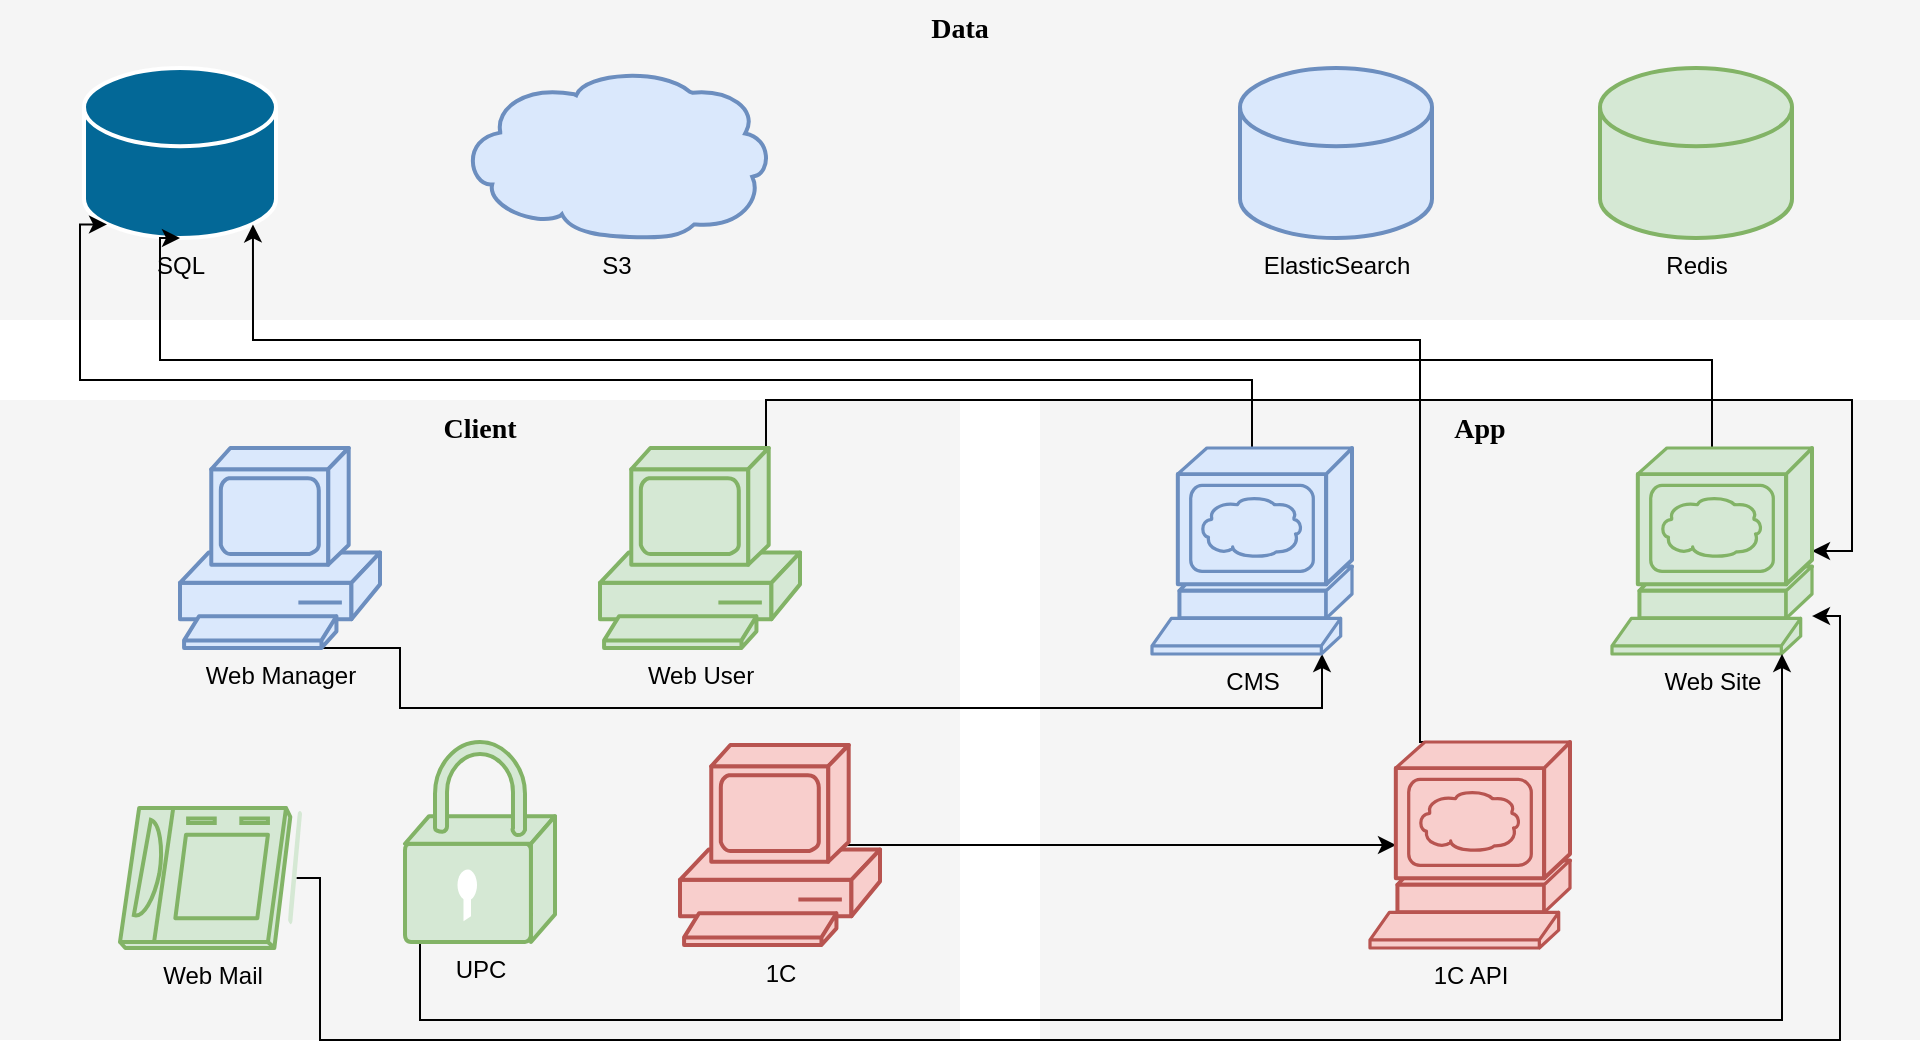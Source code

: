 <mxfile version="13.8.9-1" type="github">
  <diagram name="Page-1" id="c37626ed-c26b-45fb-9056-f9ebc6bb27b6">
    <mxGraphModel dx="1355" dy="799" grid="1" gridSize="10" guides="1" tooltips="1" connect="1" arrows="1" fold="1" page="1" pageScale="1" pageWidth="1100" pageHeight="850" background="#ffffff" math="0" shadow="0">
      <root>
        <mxCell id="0" />
        <mxCell id="1" parent="0" />
        <mxCell id="1c7a67bf8fd3230f-83" value="Data" style="whiteSpace=wrap;html=1;rounded=0;shadow=0;comic=0;strokeWidth=1;fontFamily=Verdana;fontSize=14;fillColor=#f5f5f5;strokeColor=none;verticalAlign=top;fontStyle=1" parent="1" vertex="1">
          <mxGeometry x="40" y="40" width="960" height="160" as="geometry" />
        </mxCell>
        <mxCell id="1c7a67bf8fd3230f-82" value="App" style="whiteSpace=wrap;html=1;rounded=0;shadow=0;comic=0;strokeWidth=1;fontFamily=Verdana;fontSize=14;fillColor=#f5f5f5;strokeColor=none;fontStyle=1;verticalAlign=top;" parent="1" vertex="1">
          <mxGeometry x="560" y="240" width="440" height="320" as="geometry" />
        </mxCell>
        <mxCell id="1c7a67bf8fd3230f-80" value="Client" style="whiteSpace=wrap;html=1;rounded=0;shadow=0;comic=0;strokeWidth=1;fontFamily=Verdana;fontSize=14;fillColor=#f5f5f5;strokeColor=none;fontStyle=1;verticalAlign=top;" parent="1" vertex="1">
          <mxGeometry x="40" y="240" width="480" height="320" as="geometry" />
        </mxCell>
        <mxCell id="1c7a67bf8fd3230f-37" style="edgeStyle=none;html=1;labelBackgroundColor=none;startFill=0;endArrow=none;endFill=0;strokeWidth=2;fontFamily=Verdana;fontSize=12;" parent="1" edge="1">
          <mxGeometry relative="1" as="geometry">
            <mxPoint x="784" y="370.548" as="sourcePoint" />
          </mxGeometry>
        </mxCell>
        <mxCell id="1c7a67bf8fd3230f-38" style="edgeStyle=none;html=1;labelBackgroundColor=none;startFill=0;endArrow=none;endFill=0;strokeWidth=2;fontFamily=Verdana;fontSize=12;" parent="1" edge="1">
          <mxGeometry relative="1" as="geometry">
            <mxPoint x="978.329" y="396" as="sourcePoint" />
          </mxGeometry>
        </mxCell>
        <mxCell id="1c7a67bf8fd3230f-39" style="edgeStyle=none;html=1;labelBackgroundColor=none;startFill=0;endArrow=none;endFill=0;strokeWidth=2;fontFamily=Verdana;fontSize=12;" parent="1" edge="1">
          <mxGeometry relative="1" as="geometry">
            <mxPoint x="1129.235" y="396" as="sourcePoint" />
          </mxGeometry>
        </mxCell>
        <mxCell id="1c7a67bf8fd3230f-40" style="edgeStyle=none;html=1;labelBackgroundColor=none;startFill=0;endArrow=none;endFill=0;strokeWidth=2;fontFamily=Verdana;fontSize=12;" parent="1" edge="1">
          <mxGeometry relative="1" as="geometry">
            <mxPoint x="1350" y="370" as="sourcePoint" />
          </mxGeometry>
        </mxCell>
        <mxCell id="1c7a67bf8fd3230f-41" style="edgeStyle=none;html=1;labelBackgroundColor=none;startFill=0;endArrow=none;endFill=0;strokeWidth=2;fontFamily=Verdana;fontSize=12;" parent="1" edge="1">
          <mxGeometry relative="1" as="geometry">
            <mxPoint x="1250" y="523" as="targetPoint" />
          </mxGeometry>
        </mxCell>
        <mxCell id="1c7a67bf8fd3230f-45" style="edgeStyle=none;html=1;labelBackgroundColor=none;startFill=0;endArrow=none;endFill=0;strokeWidth=2;fontFamily=Verdana;fontSize=12;" parent="1" edge="1">
          <mxGeometry relative="1" as="geometry">
            <mxPoint x="1030" y="523" as="sourcePoint" />
          </mxGeometry>
        </mxCell>
        <mxCell id="1c7a67bf8fd3230f-49" style="edgeStyle=none;html=1;labelBackgroundColor=none;startFill=0;endArrow=none;endFill=0;strokeWidth=2;fontFamily=Verdana;fontSize=12;" parent="1" edge="1">
          <mxGeometry relative="1" as="geometry">
            <mxPoint x="1030" y="555.12" as="sourcePoint" />
          </mxGeometry>
        </mxCell>
        <mxCell id="1c7a67bf8fd3230f-50" style="edgeStyle=none;html=1;labelBackgroundColor=none;startFill=0;endArrow=none;endFill=0;strokeWidth=2;fontFamily=Verdana;fontSize=12;" parent="1" edge="1">
          <mxGeometry relative="1" as="geometry">
            <mxPoint x="1152.324" y="620" as="targetPoint" />
          </mxGeometry>
        </mxCell>
        <mxCell id="1c7a67bf8fd3230f-64" style="edgeStyle=none;html=1;labelBackgroundColor=none;startFill=0;endArrow=none;endFill=0;strokeWidth=2;fontFamily=Verdana;fontSize=12;" parent="1" edge="1">
          <mxGeometry relative="1" as="geometry">
            <mxPoint x="720" y="518.44" as="sourcePoint" />
          </mxGeometry>
        </mxCell>
        <mxCell id="1c7a67bf8fd3230f-65" style="edgeStyle=none;html=1;labelBackgroundColor=none;startFill=0;endArrow=none;endFill=0;strokeWidth=2;fontFamily=Verdana;fontSize=12;" parent="1" edge="1">
          <mxGeometry relative="1" as="geometry">
            <mxPoint x="720" y="536.157" as="sourcePoint" />
          </mxGeometry>
        </mxCell>
        <mxCell id="1c7a67bf8fd3230f-42" style="edgeStyle=none;html=1;labelBackgroundColor=none;startFill=0;endArrow=none;endFill=0;strokeWidth=2;fontFamily=Verdana;fontSize=12;" parent="1" edge="1">
          <mxGeometry relative="1" as="geometry">
            <mxPoint x="1382" y="523" as="targetPoint" />
          </mxGeometry>
        </mxCell>
        <mxCell id="1c7a67bf8fd3230f-43" style="edgeStyle=none;html=1;labelBackgroundColor=none;startFill=0;endArrow=none;endFill=0;strokeWidth=2;fontFamily=Verdana;fontSize=12;" parent="1" edge="1">
          <mxGeometry relative="1" as="geometry">
            <mxPoint x="1470" y="479.23" as="targetPoint" />
          </mxGeometry>
        </mxCell>
        <mxCell id="1c7a67bf8fd3230f-44" style="edgeStyle=none;html=1;labelBackgroundColor=none;startFill=0;endArrow=none;endFill=0;strokeWidth=2;fontFamily=Verdana;fontSize=12;" parent="1" edge="1">
          <mxGeometry relative="1" as="geometry">
            <mxPoint x="1521" y="560.08" as="targetPoint" />
          </mxGeometry>
        </mxCell>
        <mxCell id="1c7a67bf8fd3230f-51" style="edgeStyle=none;html=1;labelBackgroundColor=none;startFill=0;endArrow=none;endFill=0;strokeWidth=2;fontFamily=Verdana;fontSize=12;" parent="1" edge="1">
          <mxGeometry relative="1" as="geometry">
            <mxPoint x="1417.391" y="556" as="sourcePoint" />
          </mxGeometry>
        </mxCell>
        <mxCell id="1c7a67bf8fd3230f-66" style="edgeStyle=none;html=1;labelBackgroundColor=none;startFill=0;endArrow=none;endFill=0;strokeWidth=2;fontFamily=Verdana;fontSize=12;" parent="1" edge="1">
          <mxGeometry relative="1" as="geometry">
            <mxPoint x="787.972" y="942" as="sourcePoint" />
          </mxGeometry>
        </mxCell>
        <mxCell id="1c7a67bf8fd3230f-60" style="edgeStyle=none;html=1;labelBackgroundColor=none;startFill=0;endArrow=none;endFill=0;strokeWidth=2;fontFamily=Verdana;fontSize=12;" parent="1" edge="1">
          <mxGeometry relative="1" as="geometry">
            <mxPoint x="1099.166" y="1007" as="targetPoint" />
          </mxGeometry>
        </mxCell>
        <mxCell id="1c7a67bf8fd3230f-69" style="edgeStyle=none;html=1;labelBackgroundColor=none;startFill=0;endArrow=none;endFill=0;strokeWidth=2;fontFamily=Verdana;fontSize=12;" parent="1" edge="1">
          <mxGeometry relative="1" as="geometry">
            <mxPoint x="1050" y="922.4" as="sourcePoint" />
          </mxGeometry>
        </mxCell>
        <mxCell id="1c7a67bf8fd3230f-70" style="edgeStyle=none;html=1;labelBackgroundColor=none;startFill=0;endArrow=none;endFill=0;strokeWidth=2;fontFamily=Verdana;fontSize=12;" parent="1" edge="1">
          <mxGeometry relative="1" as="geometry">
            <mxPoint x="954.039" y="1126" as="targetPoint" />
          </mxGeometry>
        </mxCell>
        <mxCell id="1c7a67bf8fd3230f-59" style="edgeStyle=none;html=1;labelBackgroundColor=none;startFill=0;endArrow=none;endFill=0;strokeWidth=2;fontFamily=Verdana;fontSize=12;" parent="1" edge="1">
          <mxGeometry relative="1" as="geometry">
            <mxPoint x="1460" y="1010.393" as="targetPoint" />
          </mxGeometry>
        </mxCell>
        <mxCell id="1c7a67bf8fd3230f-67" style="edgeStyle=none;html=1;labelBackgroundColor=none;startFill=0;endArrow=none;endFill=0;strokeWidth=2;fontFamily=Verdana;fontSize=12;" parent="1" edge="1">
          <mxGeometry relative="1" as="geometry">
            <mxPoint x="724" y="1040" as="sourcePoint" />
          </mxGeometry>
        </mxCell>
        <mxCell id="1c7a67bf8fd3230f-68" style="edgeStyle=none;html=1;labelBackgroundColor=none;startFill=0;endArrow=none;endFill=0;strokeWidth=2;fontFamily=Verdana;fontSize=12;" parent="1" edge="1">
          <mxGeometry relative="1" as="geometry">
            <mxPoint x="724" y="1055.026" as="sourcePoint" />
          </mxGeometry>
        </mxCell>
        <mxCell id="1c7a67bf8fd3230f-78" style="edgeStyle=none;html=1;labelBackgroundColor=none;startFill=0;endArrow=none;endFill=0;strokeWidth=2;fontFamily=Verdana;fontSize=12;" parent="1" edge="1">
          <mxGeometry relative="1" as="geometry">
            <mxPoint x="763.279" y="1083" as="sourcePoint" />
          </mxGeometry>
        </mxCell>
        <mxCell id="1c7a67bf8fd3230f-79" style="edgeStyle=none;html=1;labelBackgroundColor=none;startFill=0;endArrow=none;endFill=0;strokeWidth=2;fontFamily=Verdana;fontSize=12;" parent="1" edge="1">
          <mxGeometry relative="1" as="geometry">
            <mxPoint x="749.799" y="1083" as="sourcePoint" />
          </mxGeometry>
        </mxCell>
        <mxCell id="1c7a67bf8fd3230f-75" style="edgeStyle=none;html=1;labelBackgroundColor=none;startFill=0;endArrow=none;endFill=0;strokeWidth=2;fontFamily=Verdana;fontSize=12;" parent="1" edge="1">
          <mxGeometry relative="1" as="geometry">
            <mxPoint x="1133.414" y="1093" as="sourcePoint" />
          </mxGeometry>
        </mxCell>
        <mxCell id="1c7a67bf8fd3230f-76" style="edgeStyle=none;html=1;labelBackgroundColor=none;startFill=0;endArrow=none;endFill=0;strokeWidth=2;fontFamily=Verdana;fontSize=12;" parent="1" edge="1">
          <mxGeometry relative="1" as="geometry">
            <mxPoint x="1116.576" y="1093" as="sourcePoint" />
          </mxGeometry>
        </mxCell>
        <mxCell id="1c7a67bf8fd3230f-77" style="edgeStyle=none;html=1;labelBackgroundColor=none;startFill=0;endArrow=none;endFill=0;strokeWidth=2;fontFamily=Verdana;fontSize=12;" parent="1" edge="1">
          <mxGeometry relative="1" as="geometry">
            <mxPoint x="1102.66" y="1093" as="sourcePoint" />
          </mxGeometry>
        </mxCell>
        <mxCell id="1c7a67bf8fd3230f-71" style="edgeStyle=none;html=1;labelBackgroundColor=none;startFill=0;endArrow=none;endFill=0;strokeWidth=2;fontFamily=Verdana;fontSize=12;" parent="1" edge="1">
          <mxGeometry relative="1" as="geometry">
            <mxPoint x="1383" y="1050" as="targetPoint" />
          </mxGeometry>
        </mxCell>
        <mxCell id="1c7a67bf8fd3230f-72" style="edgeStyle=none;html=1;labelBackgroundColor=none;startFill=0;endArrow=none;endFill=0;strokeWidth=2;fontFamily=Verdana;fontSize=12;" parent="1" edge="1">
          <mxGeometry relative="1" as="geometry">
            <mxPoint x="1460" y="1072.611" as="sourcePoint" />
          </mxGeometry>
        </mxCell>
        <mxCell id="1c7a67bf8fd3230f-73" style="edgeStyle=none;html=1;labelBackgroundColor=none;startFill=0;endArrow=none;endFill=0;strokeWidth=2;fontFamily=Verdana;fontSize=12;" parent="1" edge="1">
          <mxGeometry relative="1" as="geometry">
            <mxPoint x="1514.822" y="1093" as="sourcePoint" />
          </mxGeometry>
        </mxCell>
        <mxCell id="1c7a67bf8fd3230f-74" style="edgeStyle=none;html=1;labelBackgroundColor=none;startFill=0;endArrow=none;endFill=0;strokeWidth=2;fontFamily=Verdana;fontSize=12;" parent="1" edge="1">
          <mxGeometry relative="1" as="geometry">
            <mxPoint x="1486.712" y="1093" as="sourcePoint" />
          </mxGeometry>
        </mxCell>
        <mxCell id="1c7a67bf8fd3230f-55" style="edgeStyle=none;html=1;labelBackgroundColor=none;startFill=0;endArrow=none;endFill=0;strokeWidth=2;fontFamily=Verdana;fontSize=12;" parent="1" edge="1">
          <mxGeometry relative="1" as="geometry">
            <mxPoint x="916.075" y="683" as="sourcePoint" />
          </mxGeometry>
        </mxCell>
        <mxCell id="1c7a67bf8fd3230f-54" style="edgeStyle=none;html=1;labelBackgroundColor=none;startFill=0;endArrow=none;endFill=0;strokeWidth=2;fontFamily=Verdana;fontSize=12;" parent="1" edge="1">
          <mxGeometry relative="1" as="geometry">
            <mxPoint x="1176.116" y="673" as="sourcePoint" />
          </mxGeometry>
        </mxCell>
        <mxCell id="1c7a67bf8fd3230f-52" style="edgeStyle=none;html=1;labelBackgroundColor=none;startFill=0;endArrow=none;endFill=0;strokeWidth=2;fontFamily=Verdana;fontSize=12;" parent="1" edge="1">
          <mxGeometry relative="1" as="geometry">
            <mxPoint x="1500" y="671.604" as="sourcePoint" />
          </mxGeometry>
        </mxCell>
        <mxCell id="BhH3KAKB16STnTIF-opn-1" value="SQL" style="shape=mxgraph.cisco.storage.relational_database;html=1;pointerEvents=1;dashed=0;fillColor=#036897;strokeColor=#ffffff;strokeWidth=2;verticalLabelPosition=bottom;verticalAlign=top;align=center;outlineConnect=0;" parent="1" vertex="1">
          <mxGeometry x="82" y="74" width="96" height="85" as="geometry" />
        </mxCell>
        <mxCell id="BhH3KAKB16STnTIF-opn-2" value="ElasticSearch" style="shape=mxgraph.cisco.storage.relational_database;html=1;pointerEvents=1;dashed=0;fillColor=#dae8fc;strokeColor=#6c8ebf;strokeWidth=2;verticalLabelPosition=bottom;verticalAlign=top;align=center;outlineConnect=0;" parent="1" vertex="1">
          <mxGeometry x="660" y="74" width="96" height="85" as="geometry" />
        </mxCell>
        <mxCell id="BhH3KAKB16STnTIF-opn-3" value="Redis" style="shape=mxgraph.cisco.storage.relational_database;html=1;pointerEvents=1;dashed=0;fillColor=#d5e8d4;strokeColor=#82b366;strokeWidth=2;verticalLabelPosition=bottom;verticalAlign=top;align=center;outlineConnect=0;" parent="1" vertex="1">
          <mxGeometry x="840" y="74" width="96" height="85" as="geometry" />
        </mxCell>
        <mxCell id="BhH3KAKB16STnTIF-opn-15" style="edgeStyle=orthogonalEdgeStyle;rounded=0;orthogonalLoop=1;jettySize=auto;html=1;exitX=0.5;exitY=1;exitDx=0;exitDy=0;exitPerimeter=0;entryX=0.85;entryY=1;entryDx=0;entryDy=0;entryPerimeter=0;" parent="1" source="BhH3KAKB16STnTIF-opn-5" target="BhH3KAKB16STnTIF-opn-8" edge="1">
          <mxGeometry relative="1" as="geometry">
            <Array as="points">
              <mxPoint x="240" y="364" />
              <mxPoint x="240" y="394" />
              <mxPoint x="701" y="394" />
            </Array>
          </mxGeometry>
        </mxCell>
        <mxCell id="BhH3KAKB16STnTIF-opn-5" value="Web Manager" style="shape=mxgraph.cisco.computers_and_peripherals.pc;html=1;pointerEvents=1;dashed=0;fillColor=#dae8fc;strokeColor=#6c8ebf;strokeWidth=2;verticalLabelPosition=bottom;verticalAlign=top;align=center;outlineConnect=0;" parent="1" vertex="1">
          <mxGeometry x="130" y="264" width="100" height="100" as="geometry" />
        </mxCell>
        <mxCell id="BhH3KAKB16STnTIF-opn-14" style="edgeStyle=orthogonalEdgeStyle;rounded=0;orthogonalLoop=1;jettySize=auto;html=1;exitX=0.83;exitY=0.5;exitDx=0;exitDy=0;exitPerimeter=0;entryX=1;entryY=0.5;entryDx=0;entryDy=0;entryPerimeter=0;" parent="1" source="BhH3KAKB16STnTIF-opn-7" target="BhH3KAKB16STnTIF-opn-9" edge="1">
          <mxGeometry relative="1" as="geometry">
            <Array as="points">
              <mxPoint x="423" y="240" />
              <mxPoint x="966" y="240" />
              <mxPoint x="966" y="316" />
            </Array>
          </mxGeometry>
        </mxCell>
        <mxCell id="BhH3KAKB16STnTIF-opn-7" value="Web User" style="shape=mxgraph.cisco.computers_and_peripherals.pc;html=1;pointerEvents=1;dashed=0;fillColor=#d5e8d4;strokeColor=#82b366;strokeWidth=2;verticalLabelPosition=bottom;verticalAlign=top;align=center;outlineConnect=0;" parent="1" vertex="1">
          <mxGeometry x="340" y="264" width="100" height="100" as="geometry" />
        </mxCell>
        <mxCell id="BhH3KAKB16STnTIF-opn-16" style="edgeStyle=orthogonalEdgeStyle;rounded=0;orthogonalLoop=1;jettySize=auto;html=1;exitX=0.5;exitY=0;exitDx=0;exitDy=0;exitPerimeter=0;entryX=0.12;entryY=0.92;entryDx=0;entryDy=0;entryPerimeter=0;" parent="1" source="BhH3KAKB16STnTIF-opn-8" target="BhH3KAKB16STnTIF-opn-1" edge="1">
          <mxGeometry relative="1" as="geometry">
            <Array as="points">
              <mxPoint x="666" y="230" />
              <mxPoint x="80" y="230" />
              <mxPoint x="80" y="152" />
            </Array>
          </mxGeometry>
        </mxCell>
        <mxCell id="BhH3KAKB16STnTIF-opn-8" value="CMS" style="shape=mxgraph.cisco.servers.www_server;html=1;pointerEvents=1;dashed=0;fillColor=#dae8fc;strokeColor=#6c8ebf;strokeWidth=2;verticalLabelPosition=bottom;verticalAlign=top;align=center;outlineConnect=0;" parent="1" vertex="1">
          <mxGeometry x="616" y="264" width="100" height="103" as="geometry" />
        </mxCell>
        <mxCell id="BhH3KAKB16STnTIF-opn-17" style="edgeStyle=orthogonalEdgeStyle;rounded=0;orthogonalLoop=1;jettySize=auto;html=1;exitX=0.5;exitY=0;exitDx=0;exitDy=0;exitPerimeter=0;entryX=0.5;entryY=1;entryDx=0;entryDy=0;entryPerimeter=0;" parent="1" source="BhH3KAKB16STnTIF-opn-9" target="BhH3KAKB16STnTIF-opn-1" edge="1">
          <mxGeometry relative="1" as="geometry">
            <Array as="points">
              <mxPoint x="896" y="220" />
              <mxPoint x="120" y="220" />
              <mxPoint x="120" y="159" />
            </Array>
          </mxGeometry>
        </mxCell>
        <mxCell id="BhH3KAKB16STnTIF-opn-9" value="Web Site" style="shape=mxgraph.cisco.servers.www_server;html=1;pointerEvents=1;dashed=0;fillColor=#d5e8d4;strokeColor=#82b366;strokeWidth=2;verticalLabelPosition=bottom;verticalAlign=top;align=center;outlineConnect=0;" parent="1" vertex="1">
          <mxGeometry x="846" y="264" width="100" height="103" as="geometry" />
        </mxCell>
        <mxCell id="BhH3KAKB16STnTIF-opn-10" value="S3" style="shape=mxgraph.cisco.storage.cloud;html=1;pointerEvents=1;dashed=0;fillColor=#dae8fc;strokeColor=#6c8ebf;strokeWidth=2;verticalLabelPosition=bottom;verticalAlign=top;align=center;outlineConnect=0;" parent="1" vertex="1">
          <mxGeometry x="270" y="74" width="156" height="85" as="geometry" />
        </mxCell>
        <mxCell id="BhH3KAKB16STnTIF-opn-13" style="edgeStyle=orthogonalEdgeStyle;rounded=0;orthogonalLoop=1;jettySize=auto;html=1;exitX=0.83;exitY=0.5;exitDx=0;exitDy=0;exitPerimeter=0;entryX=0.13;entryY=0.5;entryDx=0;entryDy=0;entryPerimeter=0;" parent="1" source="BhH3KAKB16STnTIF-opn-11" target="BhH3KAKB16STnTIF-opn-12" edge="1">
          <mxGeometry relative="1" as="geometry">
            <Array as="points">
              <mxPoint x="550" y="463" />
              <mxPoint x="550" y="463" />
            </Array>
          </mxGeometry>
        </mxCell>
        <mxCell id="BhH3KAKB16STnTIF-opn-11" value="1C" style="shape=mxgraph.cisco.computers_and_peripherals.pc;html=1;pointerEvents=1;dashed=0;fillColor=#f8cecc;strokeColor=#b85450;strokeWidth=2;verticalLabelPosition=bottom;verticalAlign=top;align=center;outlineConnect=0;" parent="1" vertex="1">
          <mxGeometry x="380" y="412.5" width="100" height="100" as="geometry" />
        </mxCell>
        <mxCell id="BhH3KAKB16STnTIF-opn-21" style="edgeStyle=orthogonalEdgeStyle;rounded=0;orthogonalLoop=1;jettySize=auto;html=1;exitX=0.5;exitY=0;exitDx=0;exitDy=0;exitPerimeter=0;entryX=0.88;entryY=0.92;entryDx=0;entryDy=0;entryPerimeter=0;" parent="1" source="BhH3KAKB16STnTIF-opn-12" target="BhH3KAKB16STnTIF-opn-1" edge="1">
          <mxGeometry relative="1" as="geometry">
            <Array as="points">
              <mxPoint x="750" y="411" />
              <mxPoint x="750" y="210" />
              <mxPoint x="167" y="210" />
            </Array>
          </mxGeometry>
        </mxCell>
        <mxCell id="BhH3KAKB16STnTIF-opn-12" value="1C API" style="shape=mxgraph.cisco.servers.www_server;html=1;pointerEvents=1;dashed=0;fillColor=#f8cecc;strokeColor=#b85450;strokeWidth=2;verticalLabelPosition=bottom;verticalAlign=top;align=center;outlineConnect=0;" parent="1" vertex="1">
          <mxGeometry x="725" y="411" width="100" height="103" as="geometry" />
        </mxCell>
        <mxCell id="BhH3KAKB16STnTIF-opn-20" style="edgeStyle=orthogonalEdgeStyle;rounded=0;orthogonalLoop=1;jettySize=auto;html=1;exitX=1;exitY=0.5;exitDx=0;exitDy=0;exitPerimeter=0;entryX=0.85;entryY=1;entryDx=0;entryDy=0;entryPerimeter=0;" parent="1" source="BhH3KAKB16STnTIF-opn-19" target="BhH3KAKB16STnTIF-opn-9" edge="1">
          <mxGeometry relative="1" as="geometry">
            <Array as="points">
              <mxPoint x="250" y="461" />
              <mxPoint x="250" y="550" />
              <mxPoint x="931" y="550" />
            </Array>
          </mxGeometry>
        </mxCell>
        <mxCell id="BhH3KAKB16STnTIF-opn-19" value="UPC" style="shape=mxgraph.cisco.security.lock;html=1;pointerEvents=1;dashed=0;fillColor=#d5e8d4;strokeColor=#82b366;strokeWidth=2;verticalLabelPosition=bottom;verticalAlign=top;align=center;outlineConnect=0;" parent="1" vertex="1">
          <mxGeometry x="242.5" y="411" width="75" height="100" as="geometry" />
        </mxCell>
        <mxCell id="BhH3KAKB16STnTIF-opn-23" style="edgeStyle=orthogonalEdgeStyle;rounded=0;orthogonalLoop=1;jettySize=auto;html=1;exitX=0.97;exitY=0.5;exitDx=0;exitDy=0;exitPerimeter=0;entryX=1;entryY=0.816;entryDx=0;entryDy=0;entryPerimeter=0;" parent="1" source="BhH3KAKB16STnTIF-opn-22" target="BhH3KAKB16STnTIF-opn-9" edge="1">
          <mxGeometry relative="1" as="geometry">
            <Array as="points">
              <mxPoint x="200" y="479" />
              <mxPoint x="200" y="560" />
              <mxPoint x="960" y="560" />
              <mxPoint x="960" y="348" />
            </Array>
          </mxGeometry>
        </mxCell>
        <mxCell id="BhH3KAKB16STnTIF-opn-22" value="Web Mail" style="shape=mxgraph.cisco.computers_and_peripherals.tablet;html=1;pointerEvents=1;dashed=0;fillColor=#d5e8d4;strokeColor=#82b366;strokeWidth=2;verticalLabelPosition=bottom;verticalAlign=top;align=center;outlineConnect=0;" parent="1" vertex="1">
          <mxGeometry x="100" y="444" width="91" height="70" as="geometry" />
        </mxCell>
      </root>
    </mxGraphModel>
  </diagram>
</mxfile>

